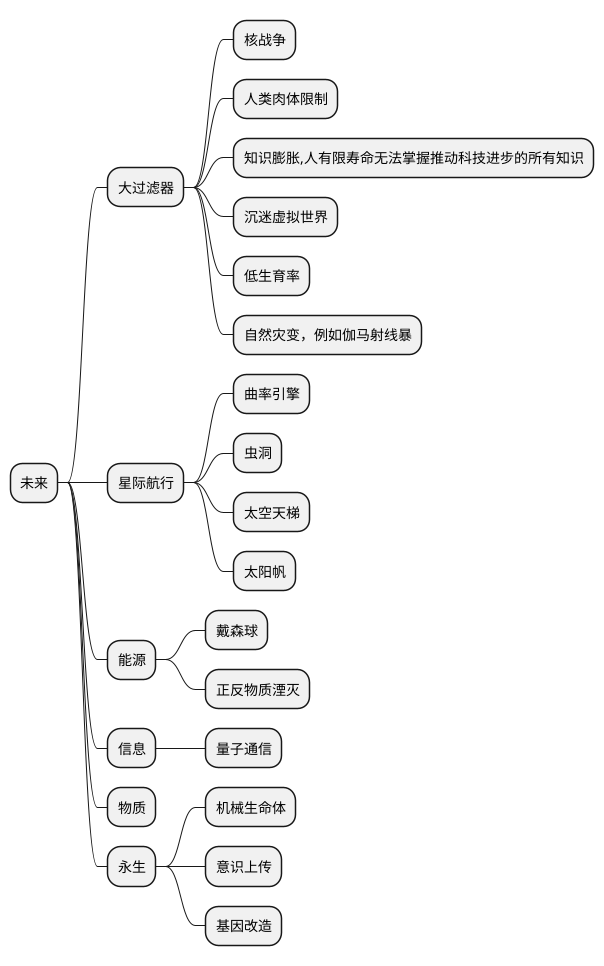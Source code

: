 @startmindmap 未来

* 未来
** 大过滤器
*** 核战争
*** 人类肉体限制
*** 知识膨胀,人有限寿命无法掌握推动科技进步的所有知识
*** 沉迷虚拟世界
*** 低生育率
*** 自然灾变，例如伽马射线暴

** 星际航行
*** 曲率引擎
*** 虫洞
*** 太空天梯
*** 太阳帆

** 能源
*** 戴森球
*** 正反物质湮灭


** 信息
*** 量子通信

** 物质

** 永生
*** 机械生命体
*** 意识上传
*** 基因改造

@endmindmap